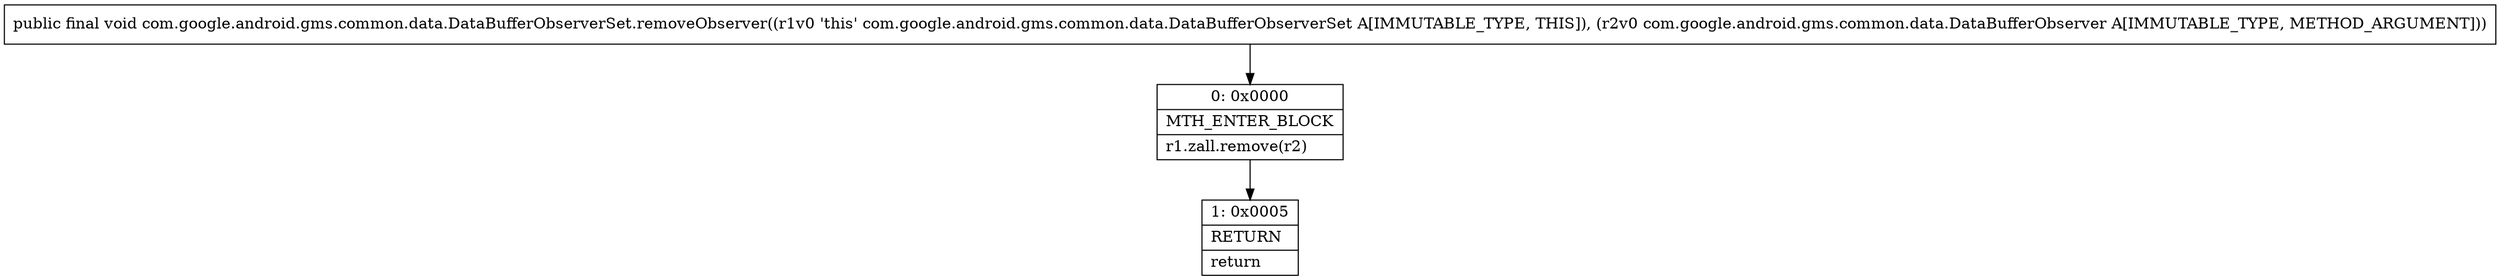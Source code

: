 digraph "CFG forcom.google.android.gms.common.data.DataBufferObserverSet.removeObserver(Lcom\/google\/android\/gms\/common\/data\/DataBufferObserver;)V" {
Node_0 [shape=record,label="{0\:\ 0x0000|MTH_ENTER_BLOCK\l|r1.zall.remove(r2)\l}"];
Node_1 [shape=record,label="{1\:\ 0x0005|RETURN\l|return\l}"];
MethodNode[shape=record,label="{public final void com.google.android.gms.common.data.DataBufferObserverSet.removeObserver((r1v0 'this' com.google.android.gms.common.data.DataBufferObserverSet A[IMMUTABLE_TYPE, THIS]), (r2v0 com.google.android.gms.common.data.DataBufferObserver A[IMMUTABLE_TYPE, METHOD_ARGUMENT])) }"];
MethodNode -> Node_0;
Node_0 -> Node_1;
}

